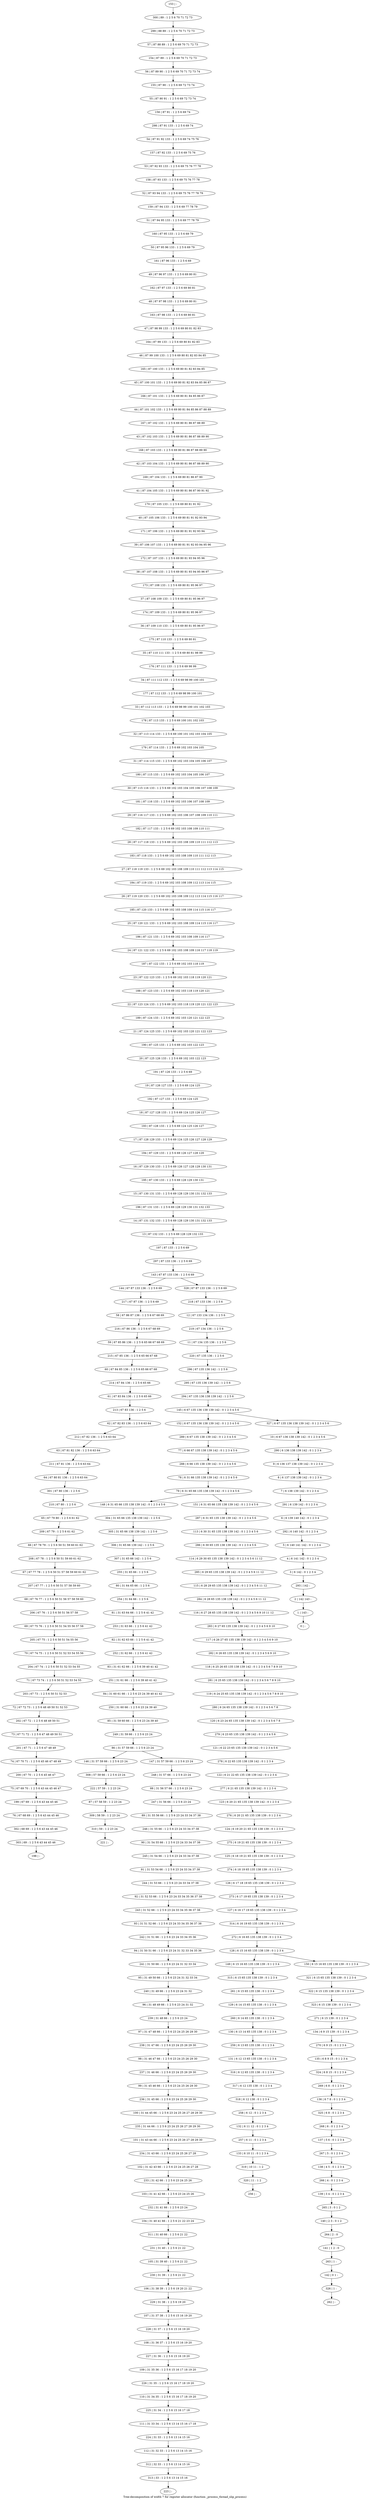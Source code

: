 digraph G {
graph [label="Tree-decomposition of width 7 for register allocator (function _process_thread_slip_process)"]
0[label="0 | : "];
1[label="1 | 143 : "];
2[label="2 | 142 143 : "];
3[label="3 | 6 142 : 0 1 2 3 4 "];
4[label="4 | 6 141 142 : 0 1 2 3 4 "];
5[label="5 | 6 140 141 142 : 0 1 2 3 4 "];
6[label="6 | 6 139 140 142 : 0 1 2 3 4 "];
7[label="7 | 6 138 139 142 : 0 1 2 3 4 "];
8[label="8 | 6 137 138 139 142 : 0 1 2 3 4 "];
9[label="9 | 6 136 137 138 139 142 : 0 1 2 3 4 "];
10[label="10 | 6 67 136 138 139 142 : 0 1 2 3 4 5 6 "];
11[label="11 | 67 134 135 136 : 1 2 5 6 "];
12[label="12 | 67 133 134 136 : 1 2 5 6 "];
13[label="13 | 87 132 133 : 1 2 5 6 69 128 129 132 133 "];
14[label="14 | 87 131 132 133 : 1 2 5 6 69 128 129 130 131 132 133 "];
15[label="15 | 87 130 131 133 : 1 2 5 6 69 128 129 130 131 132 133 "];
16[label="16 | 87 129 130 133 : 1 2 5 6 69 126 127 128 129 130 131 "];
17[label="17 | 87 128 129 133 : 1 2 5 6 69 124 125 126 127 128 129 "];
18[label="18 | 87 127 128 133 : 1 2 5 6 69 124 125 126 127 "];
19[label="19 | 87 126 127 133 : 1 2 5 6 69 124 125 "];
20[label="20 | 87 125 126 133 : 1 2 5 6 69 102 103 122 123 "];
21[label="21 | 87 124 125 133 : 1 2 5 6 69 102 103 120 121 122 123 "];
22[label="22 | 87 123 124 133 : 1 2 5 6 69 102 103 118 119 120 121 122 123 "];
23[label="23 | 87 122 123 133 : 1 2 5 6 69 102 103 118 119 120 121 "];
24[label="24 | 87 121 122 133 : 1 2 5 6 69 102 103 108 109 116 117 118 119 "];
25[label="25 | 87 120 121 133 : 1 2 5 6 69 102 103 108 109 114 115 116 117 "];
26[label="26 | 87 119 120 133 : 1 2 5 6 69 102 103 108 109 112 113 114 115 116 117 "];
27[label="27 | 87 118 119 133 : 1 2 5 6 69 102 103 108 109 110 111 112 113 114 115 "];
28[label="28 | 87 117 118 133 : 1 2 5 6 69 102 103 108 109 110 111 112 113 "];
29[label="29 | 87 116 117 133 : 1 2 5 6 69 102 103 106 107 108 109 110 111 "];
30[label="30 | 87 115 116 133 : 1 2 5 6 69 102 103 104 105 106 107 108 109 "];
31[label="31 | 87 114 115 133 : 1 2 5 6 69 102 103 104 105 106 107 "];
32[label="32 | 87 113 114 133 : 1 2 5 6 69 100 101 102 103 104 105 "];
33[label="33 | 87 112 113 133 : 1 2 5 6 69 98 99 100 101 102 103 "];
34[label="34 | 87 111 112 133 : 1 2 5 6 69 98 99 100 101 "];
35[label="35 | 87 110 111 133 : 1 2 5 6 69 80 81 98 99 "];
36[label="36 | 87 109 110 133 : 1 2 5 6 69 80 81 95 96 97 "];
37[label="37 | 87 108 109 133 : 1 2 5 6 69 80 81 95 96 97 "];
38[label="38 | 87 107 108 133 : 1 2 5 6 69 80 81 93 94 95 96 97 "];
39[label="39 | 87 106 107 133 : 1 2 5 6 69 80 81 91 92 93 94 95 96 "];
40[label="40 | 87 105 106 133 : 1 2 5 6 69 80 81 91 92 93 94 "];
41[label="41 | 87 104 105 133 : 1 2 5 6 69 80 81 86 87 90 91 92 "];
42[label="42 | 87 103 104 133 : 1 2 5 6 69 80 81 86 87 88 89 90 "];
43[label="43 | 87 102 103 133 : 1 2 5 6 69 80 81 86 87 88 89 90 "];
44[label="44 | 87 101 102 133 : 1 2 5 6 69 80 81 84 85 86 87 88 89 "];
45[label="45 | 87 100 101 133 : 1 2 5 6 69 80 81 82 83 84 85 86 87 "];
46[label="46 | 87 99 100 133 : 1 2 5 6 69 80 81 82 83 84 85 "];
47[label="47 | 87 98 99 133 : 1 2 5 6 69 80 81 82 83 "];
48[label="48 | 87 97 98 133 : 1 2 5 6 69 80 81 "];
49[label="49 | 87 96 97 133 : 1 2 5 6 69 80 81 "];
50[label="50 | 87 95 96 133 : 1 2 5 6 69 79 "];
51[label="51 | 87 94 95 133 : 1 2 5 6 69 77 78 79 "];
52[label="52 | 87 93 94 133 : 1 2 5 6 69 75 76 77 78 79 "];
53[label="53 | 87 92 93 133 : 1 2 5 6 69 75 76 77 78 "];
54[label="54 | 87 91 92 133 : 1 2 5 6 69 74 75 76 "];
55[label="55 | 87 90 91 : 1 2 5 6 69 72 73 74 "];
56[label="56 | 87 89 90 : 1 2 5 6 69 70 71 72 73 74 "];
57[label="57 | 87 88 89 : 1 2 5 6 69 70 71 72 73 "];
58[label="58 | 67 86 87 136 : 1 2 5 6 67 68 69 "];
59[label="59 | 67 85 86 136 : 1 2 5 6 65 66 67 68 69 "];
60[label="60 | 67 84 85 136 : 1 2 5 6 65 66 67 68 "];
61[label="61 | 67 83 84 136 : 1 2 5 6 65 66 "];
62[label="62 | 67 82 83 136 : 1 2 5 6 63 64 "];
63[label="63 | 67 81 82 136 : 1 2 5 6 63 64 "];
64[label="64 | 67 80 81 136 : 1 2 5 6 63 64 "];
65[label="65 | 67 79 80 : 1 2 5 6 61 62 "];
66[label="66 | 67 78 79 : 1 2 5 6 50 51 59 60 61 62 "];
67[label="67 | 67 77 78 : 1 2 5 6 50 51 57 58 59 60 61 62 "];
68[label="68 | 67 76 77 : 1 2 5 6 50 51 56 57 58 59 60 "];
69[label="69 | 67 75 76 : 1 2 5 6 50 51 54 55 56 57 58 "];
70[label="70 | 67 74 75 : 1 2 5 6 50 51 52 53 54 55 56 "];
71[label="71 | 67 73 74 : 1 2 5 6 50 51 52 53 54 55 "];
72[label="72 | 67 72 73 : 1 2 5 6 48 49 50 51 52 53 "];
73[label="73 | 67 71 72 : 1 2 5 6 47 48 49 50 51 "];
74[label="74 | 67 70 71 : 1 2 5 6 45 46 47 48 49 "];
75[label="75 | 67 69 70 : 1 2 5 6 43 44 45 46 47 "];
76[label="76 | 67 68 69 : 1 2 5 6 43 44 45 46 "];
77[label="77 | 6 66 67 135 138 139 142 : 0 1 2 3 4 5 6 "];
78[label="78 | 6 31 66 135 138 139 142 : 0 1 2 3 4 5 6 "];
79[label="79 | 6 31 65 66 135 138 139 142 : 0 1 2 3 4 5 6 "];
80[label="80 | 31 64 65 66 : 1 2 5 6 "];
81[label="81 | 31 63 64 66 : 1 2 5 6 41 42 "];
82[label="82 | 31 62 63 66 : 1 2 5 6 41 42 "];
83[label="83 | 31 61 62 66 : 1 2 5 6 39 40 41 42 "];
84[label="84 | 31 60 61 66 : 1 2 5 6 23 24 39 40 41 42 "];
85[label="85 | 31 59 60 66 : 1 2 5 6 23 24 39 40 "];
86[label="86 | 31 57 59 66 : 1 2 5 6 23 24 "];
87[label="87 | 57 58 59 : 1 2 23 24 "];
88[label="88 | 31 56 57 66 : 1 2 5 6 23 24 "];
89[label="89 | 31 55 56 66 : 1 2 5 6 23 24 33 34 37 38 "];
90[label="90 | 31 54 55 66 : 1 2 5 6 23 24 33 34 37 38 "];
91[label="91 | 31 53 54 66 : 1 2 5 6 23 24 33 34 37 38 "];
92[label="92 | 31 52 53 66 : 1 2 5 6 23 24 33 34 35 36 37 38 "];
93[label="93 | 31 51 52 66 : 1 2 5 6 23 24 33 34 35 36 37 38 "];
94[label="94 | 31 50 51 66 : 1 2 5 6 23 24 31 32 33 34 35 36 "];
95[label="95 | 31 49 50 66 : 1 2 5 6 23 24 31 32 33 34 "];
96[label="96 | 31 48 49 66 : 1 2 5 6 23 24 31 32 "];
97[label="97 | 31 47 48 66 : 1 2 5 6 23 24 25 26 29 30 "];
98[label="98 | 31 46 47 66 : 1 2 5 6 23 24 25 26 29 30 "];
99[label="99 | 31 45 46 66 : 1 2 5 6 23 24 25 26 29 30 "];
100[label="100 | 31 44 45 66 : 1 2 5 6 23 24 25 26 27 28 29 30 "];
101[label="101 | 31 43 44 66 : 1 2 5 6 23 24 25 26 27 28 29 30 "];
102[label="102 | 31 42 43 66 : 1 2 5 6 23 24 25 26 27 28 "];
103[label="103 | 31 41 42 66 : 1 2 5 6 23 24 25 26 "];
104[label="104 | 31 40 41 66 : 1 2 5 6 21 22 23 24 "];
105[label="105 | 31 39 40 : 1 2 5 6 21 22 "];
106[label="106 | 31 38 39 : 1 2 5 6 19 20 21 22 "];
107[label="107 | 31 37 38 : 1 2 5 6 15 16 19 20 "];
108[label="108 | 31 36 37 : 1 2 5 6 15 16 19 20 "];
109[label="109 | 31 35 36 : 1 2 5 6 15 16 17 18 19 20 "];
110[label="110 | 31 34 35 : 1 2 5 6 15 16 17 18 19 20 "];
111[label="111 | 31 33 34 : 1 2 5 6 13 14 15 16 17 18 "];
112[label="112 | 31 32 33 : 1 2 5 6 13 14 15 16 "];
113[label="113 | 6 30 31 65 135 138 139 142 : 0 1 2 3 4 5 6 "];
114[label="114 | 6 29 30 65 135 138 139 142 : 0 1 2 3 4 5 6 11 12 "];
115[label="115 | 6 28 29 65 135 138 139 142 : 0 1 2 3 4 5 6 11 12 "];
116[label="116 | 6 27 28 65 135 138 139 142 : 0 1 2 3 4 5 6 9 10 11 12 "];
117[label="117 | 6 26 27 65 135 138 139 142 : 0 1 2 3 4 5 6 9 10 "];
118[label="118 | 6 25 26 65 135 138 139 142 : 0 1 2 3 4 5 6 7 8 9 10 "];
119[label="119 | 6 24 25 65 135 138 139 142 : 0 1 2 3 4 5 6 7 8 9 10 "];
120[label="120 | 6 23 24 65 135 138 139 142 : 0 1 2 3 4 5 6 7 8 "];
121[label="121 | 6 22 23 65 135 138 139 142 : 0 1 2 3 4 5 6 "];
122[label="122 | 6 21 22 65 135 138 139 142 : 0 1 2 3 4 "];
123[label="123 | 6 20 21 65 135 138 139 142 : 0 1 2 3 4 "];
124[label="124 | 6 19 20 21 65 135 138 139 : 0 1 2 3 4 "];
125[label="125 | 6 18 19 21 65 135 138 139 : 0 1 2 3 4 "];
126[label="126 | 6 17 18 19 65 135 138 139 : 0 1 2 3 4 "];
127[label="127 | 6 16 17 19 65 135 138 139 : 0 1 2 3 4 "];
128[label="128 | 6 15 16 65 135 138 139 : 0 1 2 3 4 "];
129[label="129 | 6 14 15 65 135 138 : 0 1 2 3 4 "];
130[label="130 | 6 13 14 65 135 138 : 0 1 2 3 4 "];
131[label="131 | 6 12 13 65 135 138 : 0 1 2 3 4 "];
132[label="132 | 6 11 12 : 0 1 2 3 4 "];
133[label="133 | 6 10 11 : 0 1 2 3 4 "];
134[label="134 | 6 9 15 139 : 0 1 2 3 4 "];
135[label="135 | 6 8 9 15 : 0 1 2 3 4 "];
136[label="136 | 6 7 8 : 0 1 2 3 4 "];
137[label="137 | 5 6 : 0 1 2 3 4 "];
138[label="138 | 4 5 : 0 1 2 3 4 "];
139[label="139 | 3 4 : 0 1 2 3 4 "];
140[label="140 | 2 3 : 0 1 2 "];
141[label="141 | 1 2 : 0 "];
142[label="142 | 0 1 : "];
143[label="143 | 67 87 133 136 : 1 2 5 6 69 "];
144[label="144 | 67 87 133 136 : 1 2 5 6 69 "];
145[label="145 | 6 67 135 136 138 139 142 : 0 1 2 3 4 5 6 "];
146[label="146 | 31 57 59 66 : 1 2 5 6 23 24 "];
147[label="147 | 31 57 59 66 : 1 2 5 6 23 24 "];
148[label="148 | 6 31 65 66 135 138 139 142 : 0 1 2 3 4 5 6 "];
149[label="149 | 6 15 16 65 135 138 139 : 0 1 2 3 4 "];
150[label="150 | 6 15 16 65 135 138 139 : 0 1 2 3 4 "];
151[label="151 | 6 31 65 66 135 138 139 142 : 0 1 2 3 4 5 6 "];
152[label="152 | 6 67 135 136 138 139 142 : 0 1 2 3 4 5 6 "];
153[label="153 | : "];
154[label="154 | 87 89 : 1 2 5 6 69 70 71 72 73 "];
155[label="155 | 87 90 : 1 2 5 6 69 72 73 74 "];
156[label="156 | 87 91 : 1 2 5 6 69 74 "];
157[label="157 | 87 92 133 : 1 2 5 6 69 75 76 "];
158[label="158 | 87 93 133 : 1 2 5 6 69 75 76 77 78 "];
159[label="159 | 87 94 133 : 1 2 5 6 69 77 78 79 "];
160[label="160 | 87 95 133 : 1 2 5 6 69 79 "];
161[label="161 | 87 96 133 : 1 2 5 6 69 "];
162[label="162 | 87 97 133 : 1 2 5 6 69 80 81 "];
163[label="163 | 87 98 133 : 1 2 5 6 69 80 81 "];
164[label="164 | 87 99 133 : 1 2 5 6 69 80 81 82 83 "];
165[label="165 | 87 100 133 : 1 2 5 6 69 80 81 82 83 84 85 "];
166[label="166 | 87 101 133 : 1 2 5 6 69 80 81 84 85 86 87 "];
167[label="167 | 87 102 133 : 1 2 5 6 69 80 81 86 87 88 89 "];
168[label="168 | 87 103 133 : 1 2 5 6 69 80 81 86 87 88 89 90 "];
169[label="169 | 87 104 133 : 1 2 5 6 69 80 81 86 87 90 "];
170[label="170 | 87 105 133 : 1 2 5 6 69 80 81 91 92 "];
171[label="171 | 87 106 133 : 1 2 5 6 69 80 81 91 92 93 94 "];
172[label="172 | 87 107 133 : 1 2 5 6 69 80 81 93 94 95 96 "];
173[label="173 | 87 108 133 : 1 2 5 6 69 80 81 95 96 97 "];
174[label="174 | 87 109 133 : 1 2 5 6 69 80 81 95 96 97 "];
175[label="175 | 87 110 133 : 1 2 5 6 69 80 81 "];
176[label="176 | 87 111 133 : 1 2 5 6 69 98 99 "];
177[label="177 | 87 112 133 : 1 2 5 6 69 98 99 100 101 "];
178[label="178 | 87 113 133 : 1 2 5 6 69 100 101 102 103 "];
179[label="179 | 87 114 133 : 1 2 5 6 69 102 103 104 105 "];
180[label="180 | 87 115 133 : 1 2 5 6 69 102 103 104 105 106 107 "];
181[label="181 | 87 116 133 : 1 2 5 6 69 102 103 106 107 108 109 "];
182[label="182 | 87 117 133 : 1 2 5 6 69 102 103 108 109 110 111 "];
183[label="183 | 87 118 133 : 1 2 5 6 69 102 103 108 109 110 111 112 113 "];
184[label="184 | 87 119 133 : 1 2 5 6 69 102 103 108 109 112 113 114 115 "];
185[label="185 | 87 120 133 : 1 2 5 6 69 102 103 108 109 114 115 116 117 "];
186[label="186 | 87 121 133 : 1 2 5 6 69 102 103 108 109 116 117 "];
187[label="187 | 87 122 133 : 1 2 5 6 69 102 103 118 119 "];
188[label="188 | 87 123 133 : 1 2 5 6 69 102 103 118 119 120 121 "];
189[label="189 | 87 124 133 : 1 2 5 6 69 102 103 120 121 122 123 "];
190[label="190 | 87 125 133 : 1 2 5 6 69 102 103 122 123 "];
191[label="191 | 87 126 133 : 1 2 5 6 69 "];
192[label="192 | 87 127 133 : 1 2 5 6 69 124 125 "];
193[label="193 | 87 128 133 : 1 2 5 6 69 124 125 126 127 "];
194[label="194 | 87 129 133 : 1 2 5 6 69 126 127 128 129 "];
195[label="195 | 87 130 133 : 1 2 5 6 69 128 129 130 131 "];
196[label="196 | 87 131 133 : 1 2 5 6 69 128 129 130 131 132 133 "];
197[label="197 | 87 133 : 1 2 5 6 69 "];
198[label="198 | : "];
199[label="199 | 67 69 : 1 2 5 6 43 44 45 46 "];
200[label="200 | 67 70 : 1 2 5 6 45 46 47 "];
201[label="201 | 67 71 : 1 2 5 6 47 48 49 "];
202[label="202 | 67 72 : 1 2 5 6 48 49 50 51 "];
203[label="203 | 67 73 : 1 2 5 6 50 51 52 53 "];
204[label="204 | 67 74 : 1 2 5 6 50 51 52 53 54 55 "];
205[label="205 | 67 75 : 1 2 5 6 50 51 54 55 56 "];
206[label="206 | 67 76 : 1 2 5 6 50 51 56 57 58 "];
207[label="207 | 67 77 : 1 2 5 6 50 51 57 58 59 60 "];
208[label="208 | 67 78 : 1 2 5 6 50 51 59 60 61 62 "];
209[label="209 | 67 79 : 1 2 5 6 61 62 "];
210[label="210 | 67 80 : 1 2 5 6 "];
211[label="211 | 67 81 136 : 1 2 5 6 63 64 "];
212[label="212 | 67 82 136 : 1 2 5 6 63 64 "];
213[label="213 | 67 83 136 : 1 2 5 6 "];
214[label="214 | 67 84 136 : 1 2 5 6 65 66 "];
215[label="215 | 67 85 136 : 1 2 5 6 65 66 67 68 "];
216[label="216 | 67 86 136 : 1 2 5 6 67 68 69 "];
217[label="217 | 67 87 136 : 1 2 5 6 69 "];
218[label="218 | 67 133 136 : 1 2 5 6 "];
219[label="219 | 67 134 136 : 1 2 5 6 "];
220[label="220 | 67 135 136 : 1 2 5 6 "];
221[label="221 | : "];
222[label="222 | 57 59 : 1 2 23 24 "];
223[label="223 | : "];
224[label="224 | 31 33 : 1 2 5 6 13 14 15 16 "];
225[label="225 | 31 34 : 1 2 5 6 15 16 17 18 "];
226[label="226 | 31 35 : 1 2 5 6 15 16 17 18 19 20 "];
227[label="227 | 31 36 : 1 2 5 6 15 16 19 20 "];
228[label="228 | 31 37 : 1 2 5 6 15 16 19 20 "];
229[label="229 | 31 38 : 1 2 5 6 19 20 "];
230[label="230 | 31 39 : 1 2 5 6 21 22 "];
231[label="231 | 31 40 : 1 2 5 6 21 22 "];
232[label="232 | 31 41 66 : 1 2 5 6 23 24 "];
233[label="233 | 31 42 66 : 1 2 5 6 23 24 25 26 "];
234[label="234 | 31 43 66 : 1 2 5 6 23 24 25 26 27 28 "];
235[label="235 | 31 44 66 : 1 2 5 6 23 24 25 26 27 28 29 30 "];
236[label="236 | 31 45 66 : 1 2 5 6 23 24 25 26 29 30 "];
237[label="237 | 31 46 66 : 1 2 5 6 23 24 25 26 29 30 "];
238[label="238 | 31 47 66 : 1 2 5 6 23 24 25 26 29 30 "];
239[label="239 | 31 48 66 : 1 2 5 6 23 24 "];
240[label="240 | 31 49 66 : 1 2 5 6 23 24 31 32 "];
241[label="241 | 31 50 66 : 1 2 5 6 23 24 31 32 33 34 "];
242[label="242 | 31 51 66 : 1 2 5 6 23 24 33 34 35 36 "];
243[label="243 | 31 52 66 : 1 2 5 6 23 24 33 34 35 36 37 38 "];
244[label="244 | 31 53 66 : 1 2 5 6 23 24 33 34 37 38 "];
245[label="245 | 31 54 66 : 1 2 5 6 23 24 33 34 37 38 "];
246[label="246 | 31 55 66 : 1 2 5 6 23 24 33 34 37 38 "];
247[label="247 | 31 56 66 : 1 2 5 6 23 24 "];
248[label="248 | 31 57 66 : 1 2 5 6 23 24 "];
249[label="249 | 31 59 66 : 1 2 5 6 23 24 "];
250[label="250 | 31 60 66 : 1 2 5 6 23 24 39 40 "];
251[label="251 | 31 61 66 : 1 2 5 6 39 40 41 42 "];
252[label="252 | 31 62 66 : 1 2 5 6 41 42 "];
253[label="253 | 31 63 66 : 1 2 5 6 41 42 "];
254[label="254 | 31 64 66 : 1 2 5 6 "];
255[label="255 | 31 65 66 : 1 2 5 6 "];
256[label="256 | : "];
257[label="257 | 6 11 : 0 1 2 3 4 "];
258[label="258 | 6 12 : 0 1 2 3 4 "];
259[label="259 | 6 13 65 135 138 : 0 1 2 3 4 "];
260[label="260 | 6 14 65 135 138 : 0 1 2 3 4 "];
261[label="261 | 6 15 65 135 138 : 0 1 2 3 4 "];
262[label="262 | : "];
263[label="263 | 1 : "];
264[label="264 | 2 : 0 "];
265[label="265 | 3 : 0 1 2 "];
266[label="266 | 4 : 0 1 2 3 4 "];
267[label="267 | 5 : 0 1 2 3 4 "];
268[label="268 | 6 : 0 1 2 3 4 "];
269[label="269 | 6 8 : 0 1 2 3 4 "];
270[label="270 | 6 9 15 : 0 1 2 3 4 "];
271[label="271 | 6 15 139 : 0 1 2 3 4 "];
272[label="272 | 6 16 65 135 138 139 : 0 1 2 3 4 "];
273[label="273 | 6 17 19 65 135 138 139 : 0 1 2 3 4 "];
274[label="274 | 6 18 19 65 135 138 139 : 0 1 2 3 4 "];
275[label="275 | 6 19 21 65 135 138 139 : 0 1 2 3 4 "];
276[label="276 | 6 20 21 65 135 138 139 : 0 1 2 3 4 "];
277[label="277 | 6 21 65 135 138 139 142 : 0 1 2 3 4 "];
278[label="278 | 6 22 65 135 138 139 142 : 0 1 2 3 4 "];
279[label="279 | 6 23 65 135 138 139 142 : 0 1 2 3 4 5 6 "];
280[label="280 | 6 24 65 135 138 139 142 : 0 1 2 3 4 5 6 7 8 "];
281[label="281 | 6 25 65 135 138 139 142 : 0 1 2 3 4 5 6 7 8 9 10 "];
282[label="282 | 6 26 65 135 138 139 142 : 0 1 2 3 4 5 6 9 10 "];
283[label="283 | 6 27 65 135 138 139 142 : 0 1 2 3 4 5 6 9 10 "];
284[label="284 | 6 28 65 135 138 139 142 : 0 1 2 3 4 5 6 11 12 "];
285[label="285 | 6 29 65 135 138 139 142 : 0 1 2 3 4 5 6 11 12 "];
286[label="286 | 6 30 65 135 138 139 142 : 0 1 2 3 4 5 6 "];
287[label="287 | 6 31 65 135 138 139 142 : 0 1 2 3 4 5 6 "];
288[label="288 | 6 66 135 138 139 142 : 0 1 2 3 4 5 6 "];
289[label="289 | 6 67 135 138 139 142 : 0 1 2 3 4 5 6 "];
290[label="290 | 6 136 138 139 142 : 0 1 2 3 4 "];
291[label="291 | 6 139 142 : 0 1 2 3 4 "];
292[label="292 | 6 140 142 : 0 1 2 3 4 "];
293[label="293 | 142 : "];
294[label="294 | 67 135 136 138 139 142 : 1 2 5 6 "];
295[label="295 | 67 135 136 139 142 : 1 2 5 6 "];
296[label="296 | 67 135 136 142 : 1 2 5 6 "];
297[label="297 | 87 133 136 : 1 2 5 6 69 "];
298[label="298 | 87 91 133 : 1 2 5 6 69 74 "];
299[label="299 | 88 89 : 1 2 5 6 70 71 72 73 "];
300[label="300 | 89 : 1 2 5 6 70 71 72 73 "];
301[label="301 | 67 80 136 : 1 2 5 6 "];
302[label="302 | 68 69 : 1 2 5 6 43 44 45 46 "];
303[label="303 | 69 : 1 2 5 6 43 44 45 46 "];
304[label="304 | 31 65 66 135 138 139 142 : 1 2 5 6 "];
305[label="305 | 31 65 66 138 139 142 : 1 2 5 6 "];
306[label="306 | 31 65 66 139 142 : 1 2 5 6 "];
307[label="307 | 31 65 66 142 : 1 2 5 6 "];
308[label="308 | 57 59 66 : 1 2 5 6 23 24 "];
309[label="309 | 58 59 : 1 2 23 24 "];
310[label="310 | 59 : 1 2 23 24 "];
311[label="311 | 31 40 66 : 1 2 5 6 21 22 "];
312[label="312 | 32 33 : 1 2 5 6 13 14 15 16 "];
313[label="313 | 33 : 1 2 5 6 13 14 15 16 "];
314[label="314 | 6 16 19 65 135 138 139 : 0 1 2 3 4 "];
315[label="315 | 6 15 65 135 138 139 : 0 1 2 3 4 "];
316[label="316 | 6 12 65 135 138 : 0 1 2 3 4 "];
317[label="317 | 6 12 135 138 : 0 1 2 3 4 "];
318[label="318 | 6 12 138 : 0 1 2 3 4 "];
319[label="319 | 10 11 : 1 2 "];
320[label="320 | 11 : 1 2 "];
321[label="321 | 6 15 65 135 138 139 : 0 1 2 3 4 "];
322[label="322 | 6 15 135 138 139 : 0 1 2 3 4 "];
323[label="323 | 6 15 138 139 : 0 1 2 3 4 "];
324[label="324 | 6 8 15 : 0 1 2 3 4 "];
325[label="325 | 6 8 : 0 1 2 3 4 "];
326[label="326 | 1 : "];
327[label="327 | 6 67 135 136 138 139 142 : 0 1 2 3 4 5 6 "];
328[label="328 | 67 87 133 136 : 1 2 5 6 69 "];
78->79 ;
86->146 ;
86->147 ;
79->148 ;
128->149 ;
128->150 ;
79->151 ;
199->76 ;
75->199 ;
200->75 ;
74->200 ;
201->74 ;
73->201 ;
202->73 ;
72->202 ;
203->72 ;
71->203 ;
204->71 ;
70->204 ;
205->70 ;
69->205 ;
206->69 ;
68->206 ;
207->68 ;
67->207 ;
208->67 ;
66->208 ;
209->66 ;
65->209 ;
210->65 ;
211->64 ;
63->211 ;
212->63 ;
62->212 ;
213->62 ;
61->213 ;
214->61 ;
60->214 ;
215->60 ;
59->215 ;
216->59 ;
58->216 ;
217->58 ;
144->217 ;
222->87 ;
224->112 ;
111->224 ;
225->111 ;
110->225 ;
226->110 ;
109->226 ;
227->109 ;
108->227 ;
228->108 ;
107->228 ;
229->107 ;
106->229 ;
230->106 ;
105->230 ;
231->105 ;
232->104 ;
103->232 ;
233->103 ;
102->233 ;
234->102 ;
101->234 ;
235->101 ;
100->235 ;
236->100 ;
99->236 ;
237->99 ;
98->237 ;
238->98 ;
97->238 ;
239->97 ;
96->239 ;
240->96 ;
95->240 ;
241->95 ;
94->241 ;
242->94 ;
93->242 ;
243->93 ;
92->243 ;
244->92 ;
91->244 ;
245->91 ;
90->245 ;
246->90 ;
89->246 ;
247->89 ;
88->247 ;
248->88 ;
147->248 ;
249->86 ;
85->249 ;
250->85 ;
84->250 ;
251->84 ;
83->251 ;
252->83 ;
82->252 ;
253->82 ;
81->253 ;
254->81 ;
80->254 ;
255->80 ;
257->133 ;
132->257 ;
258->132 ;
259->131 ;
130->259 ;
260->130 ;
129->260 ;
261->129 ;
263->142 ;
141->263 ;
264->141 ;
140->264 ;
265->140 ;
139->265 ;
266->139 ;
138->266 ;
267->138 ;
137->267 ;
268->137 ;
269->136 ;
270->135 ;
134->270 ;
271->134 ;
272->128 ;
273->127 ;
126->273 ;
274->126 ;
125->274 ;
275->125 ;
124->275 ;
276->124 ;
123->276 ;
277->123 ;
122->277 ;
278->122 ;
121->278 ;
279->121 ;
120->279 ;
280->120 ;
119->280 ;
281->119 ;
118->281 ;
282->118 ;
117->282 ;
283->117 ;
116->283 ;
284->116 ;
115->284 ;
285->115 ;
114->285 ;
286->114 ;
113->286 ;
287->113 ;
151->287 ;
288->78 ;
77->288 ;
289->77 ;
152->289 ;
301->210 ;
64->301 ;
76->302 ;
303->198 ;
302->303 ;
148->304 ;
304->305 ;
305->306 ;
307->255 ;
306->307 ;
308->222 ;
146->308 ;
87->309 ;
310->221 ;
309->310 ;
311->231 ;
104->311 ;
112->312 ;
313->223 ;
312->313 ;
314->272 ;
127->314 ;
315->261 ;
149->315 ;
131->316 ;
316->317 ;
318->258 ;
317->318 ;
133->319 ;
320->256 ;
319->320 ;
150->321 ;
321->322 ;
323->271 ;
322->323 ;
324->269 ;
135->324 ;
325->268 ;
136->325 ;
326->262 ;
142->326 ;
153->300 ;
300->299 ;
299->57 ;
57->154 ;
154->56 ;
56->155 ;
155->55 ;
55->156 ;
156->298 ;
298->54 ;
54->157 ;
157->53 ;
53->158 ;
158->52 ;
52->159 ;
159->51 ;
51->160 ;
160->50 ;
50->161 ;
161->49 ;
49->162 ;
162->48 ;
48->163 ;
163->47 ;
47->164 ;
164->46 ;
46->165 ;
165->45 ;
45->166 ;
166->44 ;
44->167 ;
167->43 ;
43->168 ;
168->42 ;
42->169 ;
169->41 ;
41->170 ;
170->40 ;
40->171 ;
171->39 ;
39->172 ;
172->38 ;
38->173 ;
173->37 ;
37->174 ;
174->36 ;
36->175 ;
175->35 ;
35->176 ;
176->34 ;
34->177 ;
177->33 ;
33->178 ;
178->32 ;
32->179 ;
179->31 ;
31->180 ;
180->30 ;
30->181 ;
181->29 ;
29->182 ;
182->28 ;
28->183 ;
183->27 ;
27->184 ;
184->26 ;
26->185 ;
185->25 ;
25->186 ;
186->24 ;
24->187 ;
187->23 ;
23->188 ;
188->22 ;
22->189 ;
189->21 ;
21->190 ;
190->20 ;
20->191 ;
191->19 ;
19->192 ;
192->18 ;
18->193 ;
193->17 ;
17->194 ;
194->16 ;
16->195 ;
195->15 ;
15->196 ;
196->14 ;
14->13 ;
13->197 ;
197->297 ;
297->143 ;
218->12 ;
12->219 ;
219->11 ;
11->220 ;
220->296 ;
296->295 ;
295->294 ;
294->145 ;
10->290 ;
290->9 ;
9->8 ;
8->7 ;
7->291 ;
291->6 ;
6->292 ;
292->5 ;
5->4 ;
4->3 ;
3->293 ;
293->2 ;
2->1 ;
1->0 ;
327->10 ;
328->218 ;
145->152 ;
145->327 ;
143->144 ;
143->328 ;
}
